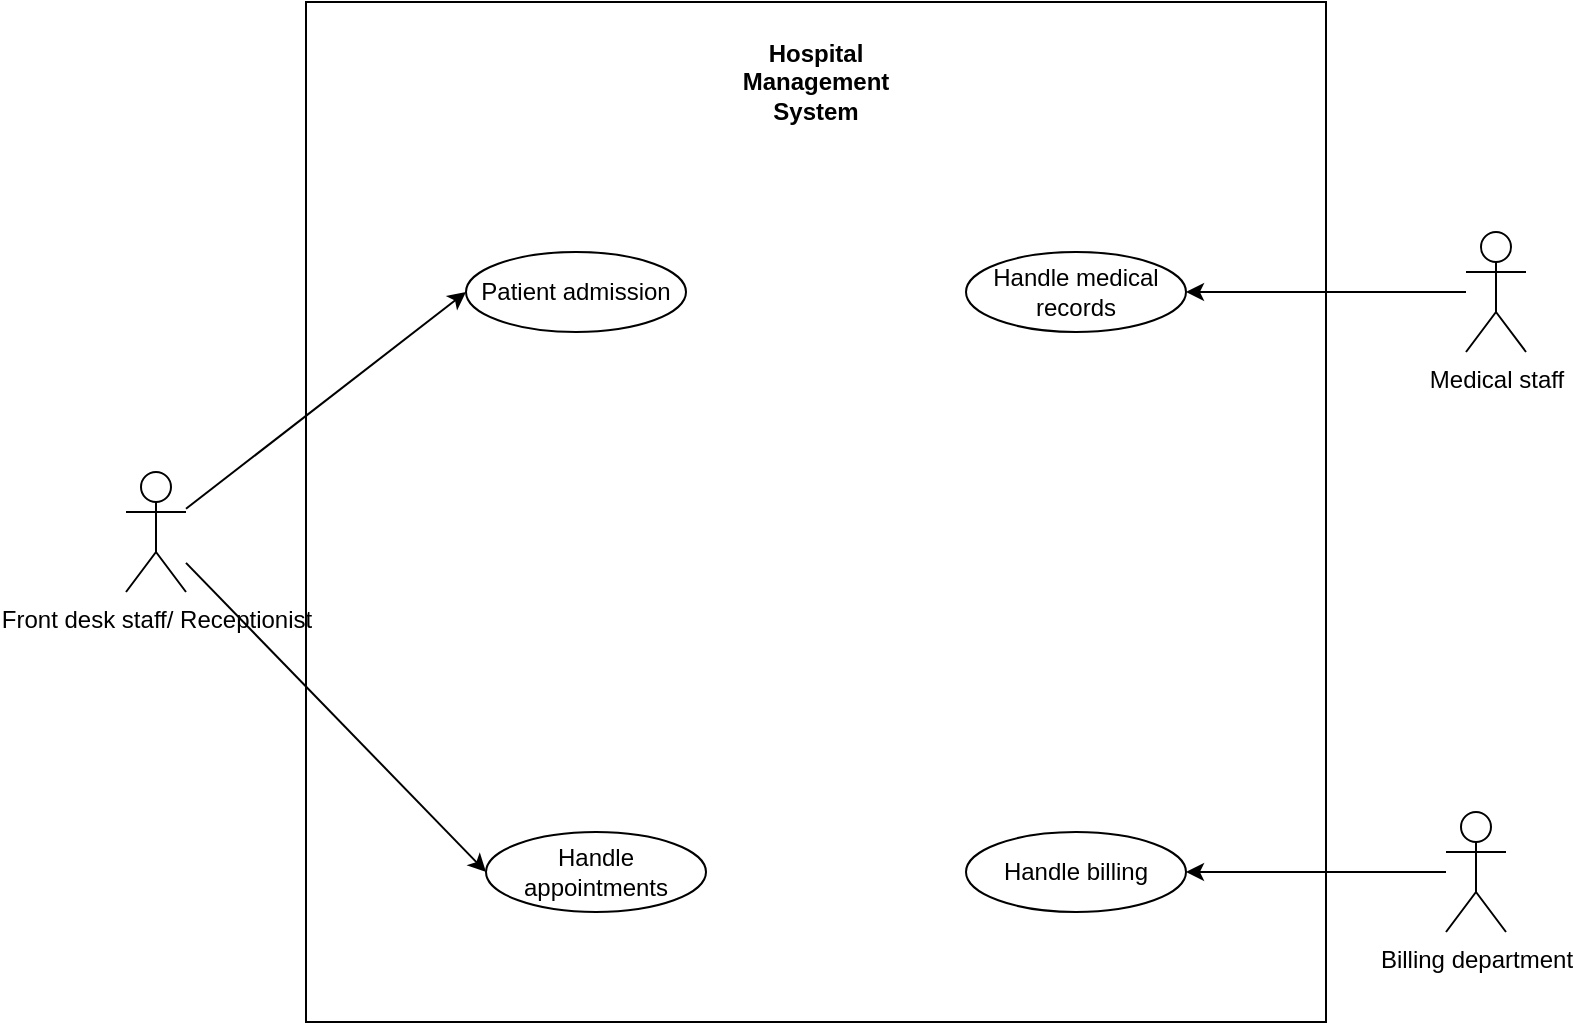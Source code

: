 <mxfile>
    <diagram id="Z_znr0dFziZjereD_O81" name="Page-1">
        <mxGraphModel dx="1643" dy="983" grid="1" gridSize="10" guides="1" tooltips="1" connect="1" arrows="1" fold="1" page="1" pageScale="1" pageWidth="850" pageHeight="1100" background="#ffffff" math="0" shadow="0">
            <root>
                <mxCell id="0"/>
                <mxCell id="1" parent="0"/>
                <mxCell id="11" value="" style="whiteSpace=wrap;html=1;aspect=fixed;" vertex="1" parent="1">
                    <mxGeometry x="180" y="225" width="510" height="510" as="geometry"/>
                </mxCell>
                <mxCell id="18" style="edgeStyle=none;html=1;entryX=0;entryY=0.5;entryDx=0;entryDy=0;" edge="1" parent="1" source="3" target="17">
                    <mxGeometry relative="1" as="geometry"/>
                </mxCell>
                <mxCell id="24" style="edgeStyle=none;html=1;entryX=0;entryY=0.5;entryDx=0;entryDy=0;fontColor=#000000;" edge="1" parent="1" source="3" target="13">
                    <mxGeometry relative="1" as="geometry"/>
                </mxCell>
                <mxCell id="3" value="Front desk staff/ Receptionist" style="shape=umlActor;verticalLabelPosition=bottom;verticalAlign=top;html=1;outlineConnect=0;" vertex="1" parent="1">
                    <mxGeometry x="90" y="460" width="30" height="60" as="geometry"/>
                </mxCell>
                <mxCell id="20" style="edgeStyle=none;html=1;entryX=1;entryY=0.5;entryDx=0;entryDy=0;fontColor=#000000;" edge="1" parent="1" source="4" target="19">
                    <mxGeometry relative="1" as="geometry"/>
                </mxCell>
                <mxCell id="4" value="Medical staff" style="shape=umlActor;verticalLabelPosition=bottom;verticalAlign=top;html=1;outlineConnect=0;" vertex="1" parent="1">
                    <mxGeometry x="760" y="340" width="30" height="60" as="geometry"/>
                </mxCell>
                <mxCell id="22" style="edgeStyle=none;html=1;entryX=1;entryY=0.5;entryDx=0;entryDy=0;fontColor=#000000;" edge="1" parent="1" source="5" target="21">
                    <mxGeometry relative="1" as="geometry"/>
                </mxCell>
                <mxCell id="5" value="Billing department" style="shape=umlActor;verticalLabelPosition=bottom;verticalAlign=top;html=1;outlineConnect=0;" vertex="1" parent="1">
                    <mxGeometry x="750" y="630" width="30" height="60" as="geometry"/>
                </mxCell>
                <mxCell id="12" value="Hospital&lt;br&gt;Management&lt;br&gt;System" style="text;html=1;strokeColor=none;fillColor=none;align=center;verticalAlign=middle;whiteSpace=wrap;rounded=0;fontStyle=1" vertex="1" parent="1">
                    <mxGeometry x="405" y="250" width="60" height="30" as="geometry"/>
                </mxCell>
                <mxCell id="13" value="Patient admission" style="ellipse;whiteSpace=wrap;html=1;" vertex="1" parent="1">
                    <mxGeometry x="260" y="350" width="110" height="40" as="geometry"/>
                </mxCell>
                <mxCell id="17" value="Handle appointments" style="ellipse;whiteSpace=wrap;html=1;" vertex="1" parent="1">
                    <mxGeometry x="270" y="640" width="110" height="40" as="geometry"/>
                </mxCell>
                <mxCell id="19" value="Handle medical records" style="ellipse;whiteSpace=wrap;html=1;" vertex="1" parent="1">
                    <mxGeometry x="510" y="350" width="110" height="40" as="geometry"/>
                </mxCell>
                <mxCell id="21" value="Handle billing" style="ellipse;whiteSpace=wrap;html=1;" vertex="1" parent="1">
                    <mxGeometry x="510" y="640" width="110" height="40" as="geometry"/>
                </mxCell>
            </root>
        </mxGraphModel>
    </diagram>
</mxfile>